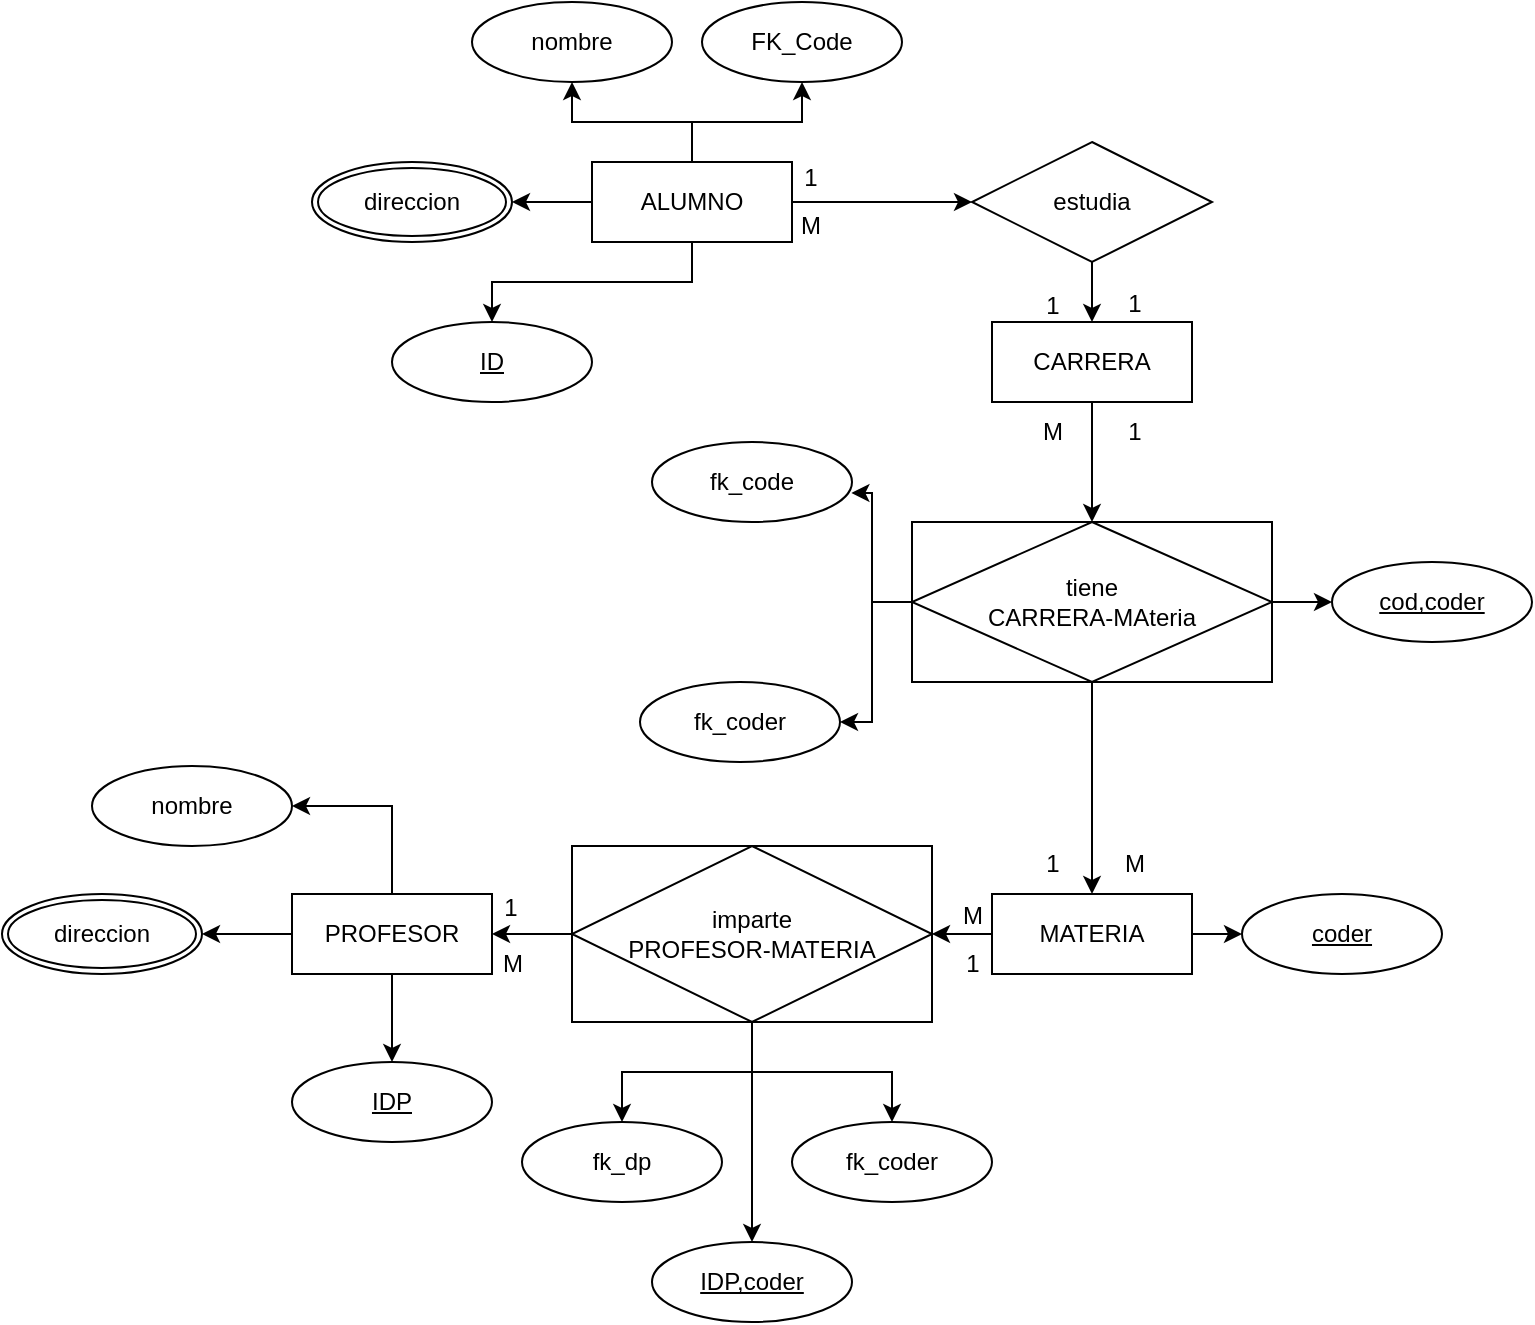 <mxfile version="24.7.7">
  <diagram name="Page-1" id="Z8VNT1EFCqXVXhiK4b6J">
    <mxGraphModel dx="2441" dy="847" grid="1" gridSize="10" guides="1" tooltips="1" connect="1" arrows="1" fold="1" page="1" pageScale="1" pageWidth="850" pageHeight="1100" math="0" shadow="0">
      <root>
        <mxCell id="0" />
        <mxCell id="1" parent="0" />
        <mxCell id="pI4fKe0uM0yXKQR7cIk2-45" style="edgeStyle=orthogonalEdgeStyle;rounded=0;orthogonalLoop=1;jettySize=auto;html=1;entryX=0.5;entryY=0;entryDx=0;entryDy=0;" parent="1" source="pI4fKe0uM0yXKQR7cIk2-10" target="pI4fKe0uM0yXKQR7cIk2-44" edge="1">
          <mxGeometry relative="1" as="geometry" />
        </mxCell>
        <mxCell id="pI4fKe0uM0yXKQR7cIk2-63" style="edgeStyle=orthogonalEdgeStyle;rounded=0;orthogonalLoop=1;jettySize=auto;html=1;entryX=1;entryY=0.5;entryDx=0;entryDy=0;" parent="1" source="pI4fKe0uM0yXKQR7cIk2-10" target="pI4fKe0uM0yXKQR7cIk2-62" edge="1">
          <mxGeometry relative="1" as="geometry" />
        </mxCell>
        <mxCell id="pI4fKe0uM0yXKQR7cIk2-65" style="edgeStyle=orthogonalEdgeStyle;rounded=0;orthogonalLoop=1;jettySize=auto;html=1;entryX=1;entryY=0.5;entryDx=0;entryDy=0;" parent="1" source="pI4fKe0uM0yXKQR7cIk2-10" target="pI4fKe0uM0yXKQR7cIk2-64" edge="1">
          <mxGeometry relative="1" as="geometry" />
        </mxCell>
        <mxCell id="pI4fKe0uM0yXKQR7cIk2-10" value="PROFESOR" style="whiteSpace=wrap;html=1;align=center;" parent="1" vertex="1">
          <mxGeometry x="-245" y="666" width="100" height="40" as="geometry" />
        </mxCell>
        <mxCell id="pI4fKe0uM0yXKQR7cIk2-15" style="edgeStyle=orthogonalEdgeStyle;rounded=0;orthogonalLoop=1;jettySize=auto;html=1;entryX=0.5;entryY=1;entryDx=0;entryDy=0;" parent="1" source="pI4fKe0uM0yXKQR7cIk2-12" target="pI4fKe0uM0yXKQR7cIk2-13" edge="1">
          <mxGeometry relative="1" as="geometry" />
        </mxCell>
        <mxCell id="pI4fKe0uM0yXKQR7cIk2-17" style="edgeStyle=orthogonalEdgeStyle;rounded=0;orthogonalLoop=1;jettySize=auto;html=1;entryX=0.5;entryY=1;entryDx=0;entryDy=0;" parent="1" source="pI4fKe0uM0yXKQR7cIk2-12" target="pI4fKe0uM0yXKQR7cIk2-16" edge="1">
          <mxGeometry relative="1" as="geometry" />
        </mxCell>
        <mxCell id="pI4fKe0uM0yXKQR7cIk2-19" style="edgeStyle=orthogonalEdgeStyle;rounded=0;orthogonalLoop=1;jettySize=auto;html=1;entryX=1;entryY=0.5;entryDx=0;entryDy=0;" parent="1" source="pI4fKe0uM0yXKQR7cIk2-12" target="pI4fKe0uM0yXKQR7cIk2-18" edge="1">
          <mxGeometry relative="1" as="geometry" />
        </mxCell>
        <mxCell id="pI4fKe0uM0yXKQR7cIk2-21" style="edgeStyle=orthogonalEdgeStyle;rounded=0;orthogonalLoop=1;jettySize=auto;html=1;entryX=0.5;entryY=0;entryDx=0;entryDy=0;" parent="1" source="pI4fKe0uM0yXKQR7cIk2-12" target="pI4fKe0uM0yXKQR7cIk2-20" edge="1">
          <mxGeometry relative="1" as="geometry" />
        </mxCell>
        <mxCell id="pI4fKe0uM0yXKQR7cIk2-23" style="edgeStyle=orthogonalEdgeStyle;rounded=0;orthogonalLoop=1;jettySize=auto;html=1;entryX=0;entryY=0.5;entryDx=0;entryDy=0;" parent="1" source="pI4fKe0uM0yXKQR7cIk2-12" target="pI4fKe0uM0yXKQR7cIk2-22" edge="1">
          <mxGeometry relative="1" as="geometry" />
        </mxCell>
        <mxCell id="pI4fKe0uM0yXKQR7cIk2-12" value="ALUMNO" style="whiteSpace=wrap;html=1;align=center;" parent="1" vertex="1">
          <mxGeometry x="-95" y="300" width="100" height="40" as="geometry" />
        </mxCell>
        <mxCell id="pI4fKe0uM0yXKQR7cIk2-13" value="FK_Code" style="ellipse;whiteSpace=wrap;html=1;align=center;" parent="1" vertex="1">
          <mxGeometry x="-40" y="220" width="100" height="40" as="geometry" />
        </mxCell>
        <mxCell id="pI4fKe0uM0yXKQR7cIk2-16" value="nombre" style="ellipse;whiteSpace=wrap;html=1;align=center;" parent="1" vertex="1">
          <mxGeometry x="-155" y="220" width="100" height="40" as="geometry" />
        </mxCell>
        <mxCell id="pI4fKe0uM0yXKQR7cIk2-18" value="direccion" style="ellipse;shape=doubleEllipse;margin=3;whiteSpace=wrap;html=1;align=center;" parent="1" vertex="1">
          <mxGeometry x="-235" y="300" width="100" height="40" as="geometry" />
        </mxCell>
        <mxCell id="pI4fKe0uM0yXKQR7cIk2-20" value="ID" style="ellipse;whiteSpace=wrap;html=1;align=center;fontStyle=4;" parent="1" vertex="1">
          <mxGeometry x="-195" y="380" width="100" height="40" as="geometry" />
        </mxCell>
        <mxCell id="pI4fKe0uM0yXKQR7cIk2-25" style="edgeStyle=orthogonalEdgeStyle;rounded=0;orthogonalLoop=1;jettySize=auto;html=1;entryX=0.5;entryY=0;entryDx=0;entryDy=0;" parent="1" source="pI4fKe0uM0yXKQR7cIk2-22" target="pI4fKe0uM0yXKQR7cIk2-24" edge="1">
          <mxGeometry relative="1" as="geometry" />
        </mxCell>
        <mxCell id="pI4fKe0uM0yXKQR7cIk2-22" value="estudia" style="shape=rhombus;perimeter=rhombusPerimeter;whiteSpace=wrap;html=1;align=center;" parent="1" vertex="1">
          <mxGeometry x="95" y="290" width="120" height="60" as="geometry" />
        </mxCell>
        <mxCell id="pI4fKe0uM0yXKQR7cIk2-31" style="edgeStyle=orthogonalEdgeStyle;rounded=0;orthogonalLoop=1;jettySize=auto;html=1;entryX=0.5;entryY=0;entryDx=0;entryDy=0;" parent="1" source="pI4fKe0uM0yXKQR7cIk2-24" target="pI4fKe0uM0yXKQR7cIk2-32" edge="1">
          <mxGeometry relative="1" as="geometry">
            <mxPoint x="135.0" y="471.0" as="targetPoint" />
          </mxGeometry>
        </mxCell>
        <mxCell id="pI4fKe0uM0yXKQR7cIk2-24" value="CARRERA" style="whiteSpace=wrap;html=1;align=center;" parent="1" vertex="1">
          <mxGeometry x="105" y="380" width="100" height="40" as="geometry" />
        </mxCell>
        <mxCell id="pI4fKe0uM0yXKQR7cIk2-26" value="1" style="text;html=1;align=center;verticalAlign=middle;resizable=0;points=[];autosize=1;strokeColor=none;fillColor=none;" parent="1" vertex="1">
          <mxGeometry x="161" y="356" width="30" height="30" as="geometry" />
        </mxCell>
        <mxCell id="pI4fKe0uM0yXKQR7cIk2-27" value="1" style="text;html=1;align=center;verticalAlign=middle;resizable=0;points=[];autosize=1;strokeColor=none;fillColor=none;" parent="1" vertex="1">
          <mxGeometry x="120" y="357" width="30" height="30" as="geometry" />
        </mxCell>
        <mxCell id="pI4fKe0uM0yXKQR7cIk2-28" value="1" style="text;html=1;align=center;verticalAlign=middle;resizable=0;points=[];autosize=1;strokeColor=none;fillColor=none;" parent="1" vertex="1">
          <mxGeometry x="-1" y="293" width="30" height="30" as="geometry" />
        </mxCell>
        <mxCell id="pI4fKe0uM0yXKQR7cIk2-29" value="M" style="text;html=1;align=center;verticalAlign=middle;resizable=0;points=[];autosize=1;strokeColor=none;fillColor=none;" parent="1" vertex="1">
          <mxGeometry x="-1" y="317" width="30" height="30" as="geometry" />
        </mxCell>
        <mxCell id="pI4fKe0uM0yXKQR7cIk2-36" style="edgeStyle=orthogonalEdgeStyle;rounded=0;orthogonalLoop=1;jettySize=auto;html=1;entryX=0;entryY=0.5;entryDx=0;entryDy=0;" parent="1" source="pI4fKe0uM0yXKQR7cIk2-32" target="pI4fKe0uM0yXKQR7cIk2-35" edge="1">
          <mxGeometry relative="1" as="geometry" />
        </mxCell>
        <mxCell id="pI4fKe0uM0yXKQR7cIk2-38" style="edgeStyle=orthogonalEdgeStyle;rounded=0;orthogonalLoop=1;jettySize=auto;html=1;entryX=1;entryY=0.5;entryDx=0;entryDy=0;" parent="1" source="pI4fKe0uM0yXKQR7cIk2-32" target="pI4fKe0uM0yXKQR7cIk2-37" edge="1">
          <mxGeometry relative="1" as="geometry" />
        </mxCell>
        <mxCell id="pI4fKe0uM0yXKQR7cIk2-40" style="edgeStyle=orthogonalEdgeStyle;rounded=0;orthogonalLoop=1;jettySize=auto;html=1;entryX=0.5;entryY=0;entryDx=0;entryDy=0;" parent="1" source="pI4fKe0uM0yXKQR7cIk2-32" target="pI4fKe0uM0yXKQR7cIk2-39" edge="1">
          <mxGeometry relative="1" as="geometry" />
        </mxCell>
        <mxCell id="pI4fKe0uM0yXKQR7cIk2-32" value="tiene&lt;div&gt;CARRERA-MAteria&lt;/div&gt;" style="shape=associativeEntity;whiteSpace=wrap;html=1;align=center;" parent="1" vertex="1">
          <mxGeometry x="65" y="480" width="180" height="80" as="geometry" />
        </mxCell>
        <mxCell id="pI4fKe0uM0yXKQR7cIk2-33" value="fk_code" style="ellipse;whiteSpace=wrap;html=1;align=center;" parent="1" vertex="1">
          <mxGeometry x="-65" y="440" width="100" height="40" as="geometry" />
        </mxCell>
        <mxCell id="pI4fKe0uM0yXKQR7cIk2-34" style="edgeStyle=orthogonalEdgeStyle;rounded=0;orthogonalLoop=1;jettySize=auto;html=1;entryX=0.997;entryY=0.637;entryDx=0;entryDy=0;entryPerimeter=0;" parent="1" source="pI4fKe0uM0yXKQR7cIk2-32" target="pI4fKe0uM0yXKQR7cIk2-33" edge="1">
          <mxGeometry relative="1" as="geometry" />
        </mxCell>
        <mxCell id="pI4fKe0uM0yXKQR7cIk2-35" value="cod,coder" style="ellipse;whiteSpace=wrap;html=1;align=center;fontStyle=4;" parent="1" vertex="1">
          <mxGeometry x="275" y="500" width="100" height="40" as="geometry" />
        </mxCell>
        <mxCell id="pI4fKe0uM0yXKQR7cIk2-37" value="fk_coder" style="ellipse;whiteSpace=wrap;html=1;align=center;" parent="1" vertex="1">
          <mxGeometry x="-71" y="560" width="100" height="40" as="geometry" />
        </mxCell>
        <mxCell id="pI4fKe0uM0yXKQR7cIk2-42" style="edgeStyle=orthogonalEdgeStyle;rounded=0;orthogonalLoop=1;jettySize=auto;html=1;entryX=1;entryY=0.5;entryDx=0;entryDy=0;" parent="1" source="pI4fKe0uM0yXKQR7cIk2-39" target="pI4fKe0uM0yXKQR7cIk2-41" edge="1">
          <mxGeometry relative="1" as="geometry" />
        </mxCell>
        <mxCell id="pI4fKe0uM0yXKQR7cIk2-61" style="edgeStyle=orthogonalEdgeStyle;rounded=0;orthogonalLoop=1;jettySize=auto;html=1;entryX=0;entryY=0.5;entryDx=0;entryDy=0;" parent="1" source="pI4fKe0uM0yXKQR7cIk2-39" target="pI4fKe0uM0yXKQR7cIk2-60" edge="1">
          <mxGeometry relative="1" as="geometry" />
        </mxCell>
        <mxCell id="pI4fKe0uM0yXKQR7cIk2-39" value="MATERIA" style="whiteSpace=wrap;html=1;align=center;" parent="1" vertex="1">
          <mxGeometry x="105" y="666" width="100" height="40" as="geometry" />
        </mxCell>
        <mxCell id="pI4fKe0uM0yXKQR7cIk2-43" style="edgeStyle=orthogonalEdgeStyle;rounded=0;orthogonalLoop=1;jettySize=auto;html=1;entryX=1;entryY=0.5;entryDx=0;entryDy=0;" parent="1" source="pI4fKe0uM0yXKQR7cIk2-41" target="pI4fKe0uM0yXKQR7cIk2-10" edge="1">
          <mxGeometry relative="1" as="geometry" />
        </mxCell>
        <mxCell id="pI4fKe0uM0yXKQR7cIk2-47" style="edgeStyle=orthogonalEdgeStyle;rounded=0;orthogonalLoop=1;jettySize=auto;html=1;" parent="1" source="pI4fKe0uM0yXKQR7cIk2-41" target="pI4fKe0uM0yXKQR7cIk2-46" edge="1">
          <mxGeometry relative="1" as="geometry" />
        </mxCell>
        <mxCell id="pI4fKe0uM0yXKQR7cIk2-49" style="edgeStyle=orthogonalEdgeStyle;rounded=0;orthogonalLoop=1;jettySize=auto;html=1;" parent="1" source="pI4fKe0uM0yXKQR7cIk2-41" target="pI4fKe0uM0yXKQR7cIk2-48" edge="1">
          <mxGeometry relative="1" as="geometry" />
        </mxCell>
        <mxCell id="pI4fKe0uM0yXKQR7cIk2-41" value="imparte&lt;div&gt;PROFESOR-MATERIA&lt;/div&gt;" style="shape=associativeEntity;whiteSpace=wrap;html=1;align=center;" parent="1" vertex="1">
          <mxGeometry x="-105" y="642" width="180" height="88" as="geometry" />
        </mxCell>
        <mxCell id="pI4fKe0uM0yXKQR7cIk2-44" value="IDP" style="ellipse;whiteSpace=wrap;html=1;align=center;fontStyle=4;" parent="1" vertex="1">
          <mxGeometry x="-245" y="750" width="100" height="40" as="geometry" />
        </mxCell>
        <mxCell id="pI4fKe0uM0yXKQR7cIk2-46" value="fk_dp" style="ellipse;whiteSpace=wrap;html=1;align=center;" parent="1" vertex="1">
          <mxGeometry x="-130" y="780" width="100" height="40" as="geometry" />
        </mxCell>
        <mxCell id="pI4fKe0uM0yXKQR7cIk2-48" value="fk_coder" style="ellipse;whiteSpace=wrap;html=1;align=center;" parent="1" vertex="1">
          <mxGeometry x="5" y="780" width="100" height="40" as="geometry" />
        </mxCell>
        <mxCell id="pI4fKe0uM0yXKQR7cIk2-50" value="M" style="text;html=1;align=center;verticalAlign=middle;resizable=0;points=[];autosize=1;strokeColor=none;fillColor=none;" parent="1" vertex="1">
          <mxGeometry x="80" y="662" width="30" height="30" as="geometry" />
        </mxCell>
        <mxCell id="pI4fKe0uM0yXKQR7cIk2-51" value="M" style="text;html=1;align=center;verticalAlign=middle;resizable=0;points=[];autosize=1;strokeColor=none;fillColor=none;" parent="1" vertex="1">
          <mxGeometry x="-150" y="686" width="30" height="30" as="geometry" />
        </mxCell>
        <mxCell id="pI4fKe0uM0yXKQR7cIk2-52" value="1" style="text;html=1;align=center;verticalAlign=middle;resizable=0;points=[];autosize=1;strokeColor=none;fillColor=none;" parent="1" vertex="1">
          <mxGeometry x="-151" y="658" width="30" height="30" as="geometry" />
        </mxCell>
        <mxCell id="pI4fKe0uM0yXKQR7cIk2-53" value="1" style="text;html=1;align=center;verticalAlign=middle;resizable=0;points=[];autosize=1;strokeColor=none;fillColor=none;" parent="1" vertex="1">
          <mxGeometry x="80" y="686" width="30" height="30" as="geometry" />
        </mxCell>
        <mxCell id="pI4fKe0uM0yXKQR7cIk2-54" value="IDP,coder" style="ellipse;whiteSpace=wrap;html=1;align=center;fontStyle=4;" parent="1" vertex="1">
          <mxGeometry x="-65" y="840" width="100" height="40" as="geometry" />
        </mxCell>
        <mxCell id="pI4fKe0uM0yXKQR7cIk2-55" style="edgeStyle=orthogonalEdgeStyle;rounded=0;orthogonalLoop=1;jettySize=auto;html=1;entryX=0.5;entryY=0;entryDx=0;entryDy=0;" parent="1" source="pI4fKe0uM0yXKQR7cIk2-41" target="pI4fKe0uM0yXKQR7cIk2-54" edge="1">
          <mxGeometry relative="1" as="geometry" />
        </mxCell>
        <mxCell id="pI4fKe0uM0yXKQR7cIk2-56" value="M" style="text;html=1;align=center;verticalAlign=middle;resizable=0;points=[];autosize=1;strokeColor=none;fillColor=none;" parent="1" vertex="1">
          <mxGeometry x="161" y="636" width="30" height="30" as="geometry" />
        </mxCell>
        <mxCell id="pI4fKe0uM0yXKQR7cIk2-57" value="1" style="text;html=1;align=center;verticalAlign=middle;resizable=0;points=[];autosize=1;strokeColor=none;fillColor=none;" parent="1" vertex="1">
          <mxGeometry x="120" y="636" width="30" height="30" as="geometry" />
        </mxCell>
        <mxCell id="pI4fKe0uM0yXKQR7cIk2-58" value="M" style="text;html=1;align=center;verticalAlign=middle;resizable=0;points=[];autosize=1;strokeColor=none;fillColor=none;" parent="1" vertex="1">
          <mxGeometry x="120" y="420" width="30" height="30" as="geometry" />
        </mxCell>
        <mxCell id="pI4fKe0uM0yXKQR7cIk2-59" value="1" style="text;html=1;align=center;verticalAlign=middle;resizable=0;points=[];autosize=1;strokeColor=none;fillColor=none;" parent="1" vertex="1">
          <mxGeometry x="161" y="420" width="30" height="30" as="geometry" />
        </mxCell>
        <mxCell id="pI4fKe0uM0yXKQR7cIk2-60" value="coder" style="ellipse;whiteSpace=wrap;html=1;align=center;fontStyle=4;" parent="1" vertex="1">
          <mxGeometry x="230" y="666" width="100" height="40" as="geometry" />
        </mxCell>
        <mxCell id="pI4fKe0uM0yXKQR7cIk2-62" value="direccion" style="ellipse;shape=doubleEllipse;margin=3;whiteSpace=wrap;html=1;align=center;" parent="1" vertex="1">
          <mxGeometry x="-390" y="666" width="100" height="40" as="geometry" />
        </mxCell>
        <mxCell id="pI4fKe0uM0yXKQR7cIk2-64" value="nombre" style="ellipse;whiteSpace=wrap;html=1;align=center;" parent="1" vertex="1">
          <mxGeometry x="-345" y="602" width="100" height="40" as="geometry" />
        </mxCell>
      </root>
    </mxGraphModel>
  </diagram>
</mxfile>
